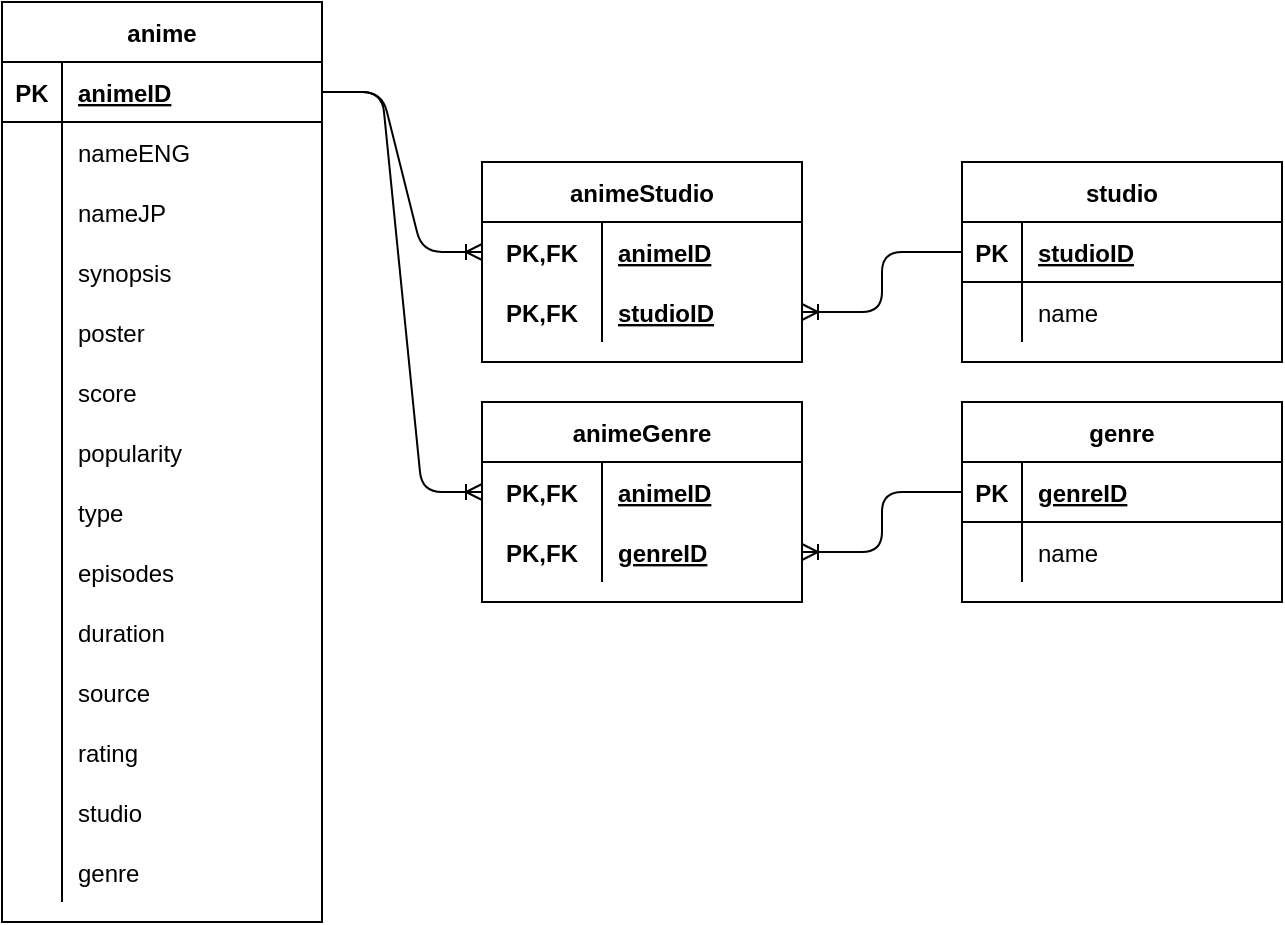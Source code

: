 <mxfile version="13.9.9" type="device"><diagram id="P4kGu4-46C-GnlMZWn4B" name="Page-1"><mxGraphModel dx="766" dy="750" grid="0" gridSize="10" guides="1" tooltips="1" connect="1" arrows="1" fold="1" page="1" pageScale="1" pageWidth="827" pageHeight="1169" math="0" shadow="0"><root><mxCell id="0"/><mxCell id="1" parent="0"/><mxCell id="wpVcJIm8GYOf3B82v7sR-41" value="studio" style="shape=table;startSize=30;container=1;collapsible=1;childLayout=tableLayout;fixedRows=1;rowLines=0;fontStyle=1;align=center;resizeLast=1;" parent="1" vertex="1"><mxGeometry x="520" y="260" width="160" height="100" as="geometry"/></mxCell><mxCell id="wpVcJIm8GYOf3B82v7sR-42" value="" style="shape=partialRectangle;collapsible=0;dropTarget=0;pointerEvents=0;fillColor=none;top=0;left=0;bottom=1;right=0;points=[[0,0.5],[1,0.5]];portConstraint=eastwest;" parent="wpVcJIm8GYOf3B82v7sR-41" vertex="1"><mxGeometry y="30" width="160" height="30" as="geometry"/></mxCell><mxCell id="wpVcJIm8GYOf3B82v7sR-43" value="PK" style="shape=partialRectangle;connectable=0;fillColor=none;top=0;left=0;bottom=0;right=0;fontStyle=1;overflow=hidden;" parent="wpVcJIm8GYOf3B82v7sR-42" vertex="1"><mxGeometry width="30" height="30" as="geometry"/></mxCell><mxCell id="wpVcJIm8GYOf3B82v7sR-44" value="studioID" style="shape=partialRectangle;connectable=0;fillColor=none;top=0;left=0;bottom=0;right=0;align=left;spacingLeft=6;fontStyle=5;overflow=hidden;" parent="wpVcJIm8GYOf3B82v7sR-42" vertex="1"><mxGeometry x="30" width="130" height="30" as="geometry"/></mxCell><mxCell id="wpVcJIm8GYOf3B82v7sR-45" value="" style="shape=partialRectangle;collapsible=0;dropTarget=0;pointerEvents=0;fillColor=none;top=0;left=0;bottom=0;right=0;points=[[0,0.5],[1,0.5]];portConstraint=eastwest;" parent="wpVcJIm8GYOf3B82v7sR-41" vertex="1"><mxGeometry y="60" width="160" height="30" as="geometry"/></mxCell><mxCell id="wpVcJIm8GYOf3B82v7sR-46" value="" style="shape=partialRectangle;connectable=0;fillColor=none;top=0;left=0;bottom=0;right=0;editable=1;overflow=hidden;" parent="wpVcJIm8GYOf3B82v7sR-45" vertex="1"><mxGeometry width="30" height="30" as="geometry"/></mxCell><mxCell id="wpVcJIm8GYOf3B82v7sR-47" value="name" style="shape=partialRectangle;connectable=0;fillColor=none;top=0;left=0;bottom=0;right=0;align=left;spacingLeft=6;overflow=hidden;" parent="wpVcJIm8GYOf3B82v7sR-45" vertex="1"><mxGeometry x="30" width="130" height="30" as="geometry"/></mxCell><mxCell id="wpVcJIm8GYOf3B82v7sR-61" value="animeStudio" style="shape=table;startSize=30;container=1;collapsible=1;childLayout=tableLayout;fixedRows=1;rowLines=0;fontStyle=1;align=center;resizeLast=1;" parent="1" vertex="1"><mxGeometry x="280" y="260" width="160" height="100" as="geometry"/></mxCell><mxCell id="wpVcJIm8GYOf3B82v7sR-62" value="" style="shape=partialRectangle;collapsible=0;dropTarget=0;pointerEvents=0;fillColor=none;top=0;left=0;bottom=0;right=0;points=[[0,0.5],[1,0.5]];portConstraint=eastwest;" parent="wpVcJIm8GYOf3B82v7sR-61" vertex="1"><mxGeometry y="30" width="160" height="30" as="geometry"/></mxCell><mxCell id="wpVcJIm8GYOf3B82v7sR-63" value="PK,FK" style="shape=partialRectangle;connectable=0;fillColor=none;top=0;left=0;bottom=0;right=0;fontStyle=1;overflow=hidden;" parent="wpVcJIm8GYOf3B82v7sR-62" vertex="1"><mxGeometry width="60" height="30" as="geometry"/></mxCell><mxCell id="wpVcJIm8GYOf3B82v7sR-64" value="animeID" style="shape=partialRectangle;connectable=0;fillColor=none;top=0;left=0;bottom=0;right=0;align=left;spacingLeft=6;fontStyle=5;overflow=hidden;" parent="wpVcJIm8GYOf3B82v7sR-62" vertex="1"><mxGeometry x="60" width="100" height="30" as="geometry"/></mxCell><mxCell id="wpVcJIm8GYOf3B82v7sR-65" value="" style="shape=partialRectangle;collapsible=0;dropTarget=0;pointerEvents=0;fillColor=none;top=0;left=0;bottom=1;right=0;points=[[0,0.5],[1,0.5]];portConstraint=eastwest;strokeColor=none;" parent="wpVcJIm8GYOf3B82v7sR-61" vertex="1"><mxGeometry y="60" width="160" height="30" as="geometry"/></mxCell><mxCell id="wpVcJIm8GYOf3B82v7sR-66" value="PK,FK" style="shape=partialRectangle;connectable=0;fillColor=none;top=0;left=0;bottom=0;right=0;fontStyle=1;overflow=hidden;" parent="wpVcJIm8GYOf3B82v7sR-65" vertex="1"><mxGeometry width="60" height="30" as="geometry"/></mxCell><mxCell id="wpVcJIm8GYOf3B82v7sR-67" value="studioID" style="shape=partialRectangle;connectable=0;fillColor=none;top=0;left=0;bottom=0;right=0;align=left;spacingLeft=6;fontStyle=5;overflow=hidden;" parent="wpVcJIm8GYOf3B82v7sR-65" vertex="1"><mxGeometry x="60" width="100" height="30" as="geometry"/></mxCell><mxCell id="wpVcJIm8GYOf3B82v7sR-54" value="genre" style="shape=table;startSize=30;container=1;collapsible=1;childLayout=tableLayout;fixedRows=1;rowLines=0;fontStyle=1;align=center;resizeLast=1;" parent="1" vertex="1"><mxGeometry x="520" y="380" width="160" height="100" as="geometry"/></mxCell><mxCell id="wpVcJIm8GYOf3B82v7sR-55" value="" style="shape=partialRectangle;collapsible=0;dropTarget=0;pointerEvents=0;fillColor=none;top=0;left=0;bottom=1;right=0;points=[[0,0.5],[1,0.5]];portConstraint=eastwest;" parent="wpVcJIm8GYOf3B82v7sR-54" vertex="1"><mxGeometry y="30" width="160" height="30" as="geometry"/></mxCell><mxCell id="wpVcJIm8GYOf3B82v7sR-56" value="PK" style="shape=partialRectangle;connectable=0;fillColor=none;top=0;left=0;bottom=0;right=0;fontStyle=1;overflow=hidden;" parent="wpVcJIm8GYOf3B82v7sR-55" vertex="1"><mxGeometry width="30" height="30" as="geometry"/></mxCell><mxCell id="wpVcJIm8GYOf3B82v7sR-57" value="genreID" style="shape=partialRectangle;connectable=0;fillColor=none;top=0;left=0;bottom=0;right=0;align=left;spacingLeft=6;fontStyle=5;overflow=hidden;" parent="wpVcJIm8GYOf3B82v7sR-55" vertex="1"><mxGeometry x="30" width="130" height="30" as="geometry"/></mxCell><mxCell id="wpVcJIm8GYOf3B82v7sR-58" value="" style="shape=partialRectangle;collapsible=0;dropTarget=0;pointerEvents=0;fillColor=none;top=0;left=0;bottom=0;right=0;points=[[0,0.5],[1,0.5]];portConstraint=eastwest;" parent="wpVcJIm8GYOf3B82v7sR-54" vertex="1"><mxGeometry y="60" width="160" height="30" as="geometry"/></mxCell><mxCell id="wpVcJIm8GYOf3B82v7sR-59" value="" style="shape=partialRectangle;connectable=0;fillColor=none;top=0;left=0;bottom=0;right=0;editable=1;overflow=hidden;" parent="wpVcJIm8GYOf3B82v7sR-58" vertex="1"><mxGeometry width="30" height="30" as="geometry"/></mxCell><mxCell id="wpVcJIm8GYOf3B82v7sR-60" value="name" style="shape=partialRectangle;connectable=0;fillColor=none;top=0;left=0;bottom=0;right=0;align=left;spacingLeft=6;overflow=hidden;" parent="wpVcJIm8GYOf3B82v7sR-58" vertex="1"><mxGeometry x="30" width="130" height="30" as="geometry"/></mxCell><mxCell id="wpVcJIm8GYOf3B82v7sR-74" value="animeGenre" style="shape=table;startSize=30;container=1;collapsible=1;childLayout=tableLayout;fixedRows=1;rowLines=0;fontStyle=1;align=center;resizeLast=1;swimlaneFillColor=none;fillColor=none;" parent="1" vertex="1"><mxGeometry x="280" y="380" width="160" height="100" as="geometry"/></mxCell><mxCell id="wpVcJIm8GYOf3B82v7sR-75" value="" style="shape=partialRectangle;collapsible=0;dropTarget=0;pointerEvents=0;fillColor=none;top=0;left=0;bottom=0;right=0;points=[[0,0.5],[1,0.5]];portConstraint=eastwest;" parent="wpVcJIm8GYOf3B82v7sR-74" vertex="1"><mxGeometry y="30" width="160" height="30" as="geometry"/></mxCell><mxCell id="wpVcJIm8GYOf3B82v7sR-76" value="PK,FK" style="shape=partialRectangle;connectable=0;fillColor=none;top=0;left=0;bottom=0;right=0;fontStyle=1;overflow=hidden;" parent="wpVcJIm8GYOf3B82v7sR-75" vertex="1"><mxGeometry width="60" height="30" as="geometry"/></mxCell><mxCell id="wpVcJIm8GYOf3B82v7sR-77" value="animeID" style="shape=partialRectangle;connectable=0;fillColor=none;top=0;left=0;bottom=0;right=0;align=left;spacingLeft=6;fontStyle=5;overflow=hidden;" parent="wpVcJIm8GYOf3B82v7sR-75" vertex="1"><mxGeometry x="60" width="100" height="30" as="geometry"/></mxCell><mxCell id="wpVcJIm8GYOf3B82v7sR-78" value="" style="shape=partialRectangle;collapsible=0;dropTarget=0;pointerEvents=0;fillColor=none;top=0;left=0;bottom=1;right=0;points=[[0,0.5],[1,0.5]];portConstraint=eastwest;strokeColor=none;" parent="wpVcJIm8GYOf3B82v7sR-74" vertex="1"><mxGeometry y="60" width="160" height="30" as="geometry"/></mxCell><mxCell id="wpVcJIm8GYOf3B82v7sR-79" value="PK,FK" style="shape=partialRectangle;connectable=0;fillColor=none;top=0;left=0;bottom=0;right=0;fontStyle=1;overflow=hidden;" parent="wpVcJIm8GYOf3B82v7sR-78" vertex="1"><mxGeometry width="60" height="30" as="geometry"/></mxCell><mxCell id="wpVcJIm8GYOf3B82v7sR-80" value="genreID" style="shape=partialRectangle;connectable=0;top=0;left=0;bottom=0;right=0;align=left;spacingLeft=6;fontStyle=5;overflow=hidden;strokeWidth=1;fillColor=none;" parent="wpVcJIm8GYOf3B82v7sR-78" vertex="1"><mxGeometry x="60" width="100" height="30" as="geometry"/></mxCell><mxCell id="wpVcJIm8GYOf3B82v7sR-1" value="anime" style="shape=table;startSize=30;container=1;collapsible=1;childLayout=tableLayout;fixedRows=1;rowLines=0;fontStyle=1;align=center;resizeLast=1;" parent="1" vertex="1"><mxGeometry x="40" y="180" width="160" height="460" as="geometry"/></mxCell><mxCell id="wpVcJIm8GYOf3B82v7sR-2" value="" style="shape=partialRectangle;collapsible=0;dropTarget=0;pointerEvents=0;fillColor=none;top=0;left=0;bottom=1;right=0;points=[[0,0.5],[1,0.5]];portConstraint=eastwest;" parent="wpVcJIm8GYOf3B82v7sR-1" vertex="1"><mxGeometry y="30" width="160" height="30" as="geometry"/></mxCell><mxCell id="wpVcJIm8GYOf3B82v7sR-3" value="PK" style="shape=partialRectangle;connectable=0;fillColor=none;top=0;left=0;bottom=0;right=0;fontStyle=1;overflow=hidden;" parent="wpVcJIm8GYOf3B82v7sR-2" vertex="1"><mxGeometry width="30" height="30" as="geometry"/></mxCell><mxCell id="wpVcJIm8GYOf3B82v7sR-4" value="animeID" style="shape=partialRectangle;connectable=0;fillColor=none;top=0;left=0;bottom=0;right=0;align=left;spacingLeft=6;fontStyle=5;overflow=hidden;" parent="wpVcJIm8GYOf3B82v7sR-2" vertex="1"><mxGeometry x="30" width="130" height="30" as="geometry"/></mxCell><mxCell id="wpVcJIm8GYOf3B82v7sR-5" value="" style="shape=partialRectangle;collapsible=0;dropTarget=0;pointerEvents=0;fillColor=none;top=0;left=0;bottom=0;right=0;points=[[0,0.5],[1,0.5]];portConstraint=eastwest;" parent="wpVcJIm8GYOf3B82v7sR-1" vertex="1"><mxGeometry y="60" width="160" height="30" as="geometry"/></mxCell><mxCell id="wpVcJIm8GYOf3B82v7sR-6" value="" style="shape=partialRectangle;connectable=0;fillColor=none;top=0;left=0;bottom=0;right=0;editable=1;overflow=hidden;" parent="wpVcJIm8GYOf3B82v7sR-5" vertex="1"><mxGeometry width="30" height="30" as="geometry"/></mxCell><mxCell id="wpVcJIm8GYOf3B82v7sR-7" value="nameENG" style="shape=partialRectangle;connectable=0;fillColor=none;top=0;left=0;bottom=0;right=0;align=left;spacingLeft=6;overflow=hidden;" parent="wpVcJIm8GYOf3B82v7sR-5" vertex="1"><mxGeometry x="30" width="130" height="30" as="geometry"/></mxCell><mxCell id="wpVcJIm8GYOf3B82v7sR-8" value="" style="shape=partialRectangle;collapsible=0;dropTarget=0;pointerEvents=0;fillColor=none;top=0;left=0;bottom=0;right=0;points=[[0,0.5],[1,0.5]];portConstraint=eastwest;" parent="wpVcJIm8GYOf3B82v7sR-1" vertex="1"><mxGeometry y="90" width="160" height="30" as="geometry"/></mxCell><mxCell id="wpVcJIm8GYOf3B82v7sR-9" value="" style="shape=partialRectangle;connectable=0;fillColor=none;top=0;left=0;bottom=0;right=0;editable=1;overflow=hidden;" parent="wpVcJIm8GYOf3B82v7sR-8" vertex="1"><mxGeometry width="30" height="30" as="geometry"/></mxCell><mxCell id="wpVcJIm8GYOf3B82v7sR-10" value="nameJP" style="shape=partialRectangle;connectable=0;fillColor=none;top=0;left=0;bottom=0;right=0;align=left;spacingLeft=6;overflow=hidden;" parent="wpVcJIm8GYOf3B82v7sR-8" vertex="1"><mxGeometry x="30" width="130" height="30" as="geometry"/></mxCell><mxCell id="wpVcJIm8GYOf3B82v7sR-11" value="" style="shape=partialRectangle;collapsible=0;dropTarget=0;pointerEvents=0;fillColor=none;top=0;left=0;bottom=0;right=0;points=[[0,0.5],[1,0.5]];portConstraint=eastwest;" parent="wpVcJIm8GYOf3B82v7sR-1" vertex="1"><mxGeometry y="120" width="160" height="30" as="geometry"/></mxCell><mxCell id="wpVcJIm8GYOf3B82v7sR-12" value="" style="shape=partialRectangle;connectable=0;fillColor=none;top=0;left=0;bottom=0;right=0;editable=1;overflow=hidden;" parent="wpVcJIm8GYOf3B82v7sR-11" vertex="1"><mxGeometry width="30" height="30" as="geometry"/></mxCell><mxCell id="wpVcJIm8GYOf3B82v7sR-13" value="synopsis" style="shape=partialRectangle;connectable=0;fillColor=none;top=0;left=0;bottom=0;right=0;align=left;spacingLeft=6;overflow=hidden;" parent="wpVcJIm8GYOf3B82v7sR-11" vertex="1"><mxGeometry x="30" width="130" height="30" as="geometry"/></mxCell><mxCell id="wpVcJIm8GYOf3B82v7sR-14" style="shape=partialRectangle;collapsible=0;dropTarget=0;pointerEvents=0;fillColor=none;top=0;left=0;bottom=0;right=0;points=[[0,0.5],[1,0.5]];portConstraint=eastwest;" parent="wpVcJIm8GYOf3B82v7sR-1" vertex="1"><mxGeometry y="150" width="160" height="30" as="geometry"/></mxCell><mxCell id="wpVcJIm8GYOf3B82v7sR-15" style="shape=partialRectangle;connectable=0;fillColor=none;top=0;left=0;bottom=0;right=0;editable=1;overflow=hidden;" parent="wpVcJIm8GYOf3B82v7sR-14" vertex="1"><mxGeometry width="30" height="30" as="geometry"/></mxCell><mxCell id="wpVcJIm8GYOf3B82v7sR-16" value="poster" style="shape=partialRectangle;connectable=0;fillColor=none;top=0;left=0;bottom=0;right=0;align=left;spacingLeft=6;overflow=hidden;" parent="wpVcJIm8GYOf3B82v7sR-14" vertex="1"><mxGeometry x="30" width="130" height="30" as="geometry"/></mxCell><mxCell id="wpVcJIm8GYOf3B82v7sR-17" style="shape=partialRectangle;collapsible=0;dropTarget=0;pointerEvents=0;fillColor=none;top=0;left=0;bottom=0;right=0;points=[[0,0.5],[1,0.5]];portConstraint=eastwest;" parent="wpVcJIm8GYOf3B82v7sR-1" vertex="1"><mxGeometry y="180" width="160" height="30" as="geometry"/></mxCell><mxCell id="wpVcJIm8GYOf3B82v7sR-18" style="shape=partialRectangle;connectable=0;fillColor=none;top=0;left=0;bottom=0;right=0;editable=1;overflow=hidden;" parent="wpVcJIm8GYOf3B82v7sR-17" vertex="1"><mxGeometry width="30" height="30" as="geometry"/></mxCell><mxCell id="wpVcJIm8GYOf3B82v7sR-19" value="score" style="shape=partialRectangle;connectable=0;fillColor=none;top=0;left=0;bottom=0;right=0;align=left;spacingLeft=6;overflow=hidden;" parent="wpVcJIm8GYOf3B82v7sR-17" vertex="1"><mxGeometry x="30" width="130" height="30" as="geometry"/></mxCell><mxCell id="wpVcJIm8GYOf3B82v7sR-20" style="shape=partialRectangle;collapsible=0;dropTarget=0;pointerEvents=0;fillColor=none;top=0;left=0;bottom=0;right=0;points=[[0,0.5],[1,0.5]];portConstraint=eastwest;" parent="wpVcJIm8GYOf3B82v7sR-1" vertex="1"><mxGeometry y="210" width="160" height="30" as="geometry"/></mxCell><mxCell id="wpVcJIm8GYOf3B82v7sR-21" style="shape=partialRectangle;connectable=0;fillColor=none;top=0;left=0;bottom=0;right=0;editable=1;overflow=hidden;" parent="wpVcJIm8GYOf3B82v7sR-20" vertex="1"><mxGeometry width="30" height="30" as="geometry"/></mxCell><mxCell id="wpVcJIm8GYOf3B82v7sR-22" value="popularity" style="shape=partialRectangle;connectable=0;fillColor=none;top=0;left=0;bottom=0;right=0;align=left;spacingLeft=6;overflow=hidden;" parent="wpVcJIm8GYOf3B82v7sR-20" vertex="1"><mxGeometry x="30" width="130" height="30" as="geometry"/></mxCell><mxCell id="wpVcJIm8GYOf3B82v7sR-35" style="shape=partialRectangle;collapsible=0;dropTarget=0;pointerEvents=0;fillColor=none;top=0;left=0;bottom=0;right=0;points=[[0,0.5],[1,0.5]];portConstraint=eastwest;" parent="wpVcJIm8GYOf3B82v7sR-1" vertex="1"><mxGeometry y="240" width="160" height="30" as="geometry"/></mxCell><mxCell id="wpVcJIm8GYOf3B82v7sR-36" style="shape=partialRectangle;connectable=0;fillColor=none;top=0;left=0;bottom=0;right=0;editable=1;overflow=hidden;" parent="wpVcJIm8GYOf3B82v7sR-35" vertex="1"><mxGeometry width="30" height="30" as="geometry"/></mxCell><mxCell id="wpVcJIm8GYOf3B82v7sR-37" value="type" style="shape=partialRectangle;connectable=0;fillColor=none;top=0;left=0;bottom=0;right=0;align=left;spacingLeft=6;overflow=hidden;" parent="wpVcJIm8GYOf3B82v7sR-35" vertex="1"><mxGeometry x="30" width="130" height="30" as="geometry"/></mxCell><mxCell id="wpVcJIm8GYOf3B82v7sR-23" style="shape=partialRectangle;collapsible=0;dropTarget=0;pointerEvents=0;fillColor=none;top=0;left=0;bottom=0;right=0;points=[[0,0.5],[1,0.5]];portConstraint=eastwest;" parent="wpVcJIm8GYOf3B82v7sR-1" vertex="1"><mxGeometry y="270" width="160" height="30" as="geometry"/></mxCell><mxCell id="wpVcJIm8GYOf3B82v7sR-24" style="shape=partialRectangle;connectable=0;fillColor=none;top=0;left=0;bottom=0;right=0;editable=1;overflow=hidden;" parent="wpVcJIm8GYOf3B82v7sR-23" vertex="1"><mxGeometry width="30" height="30" as="geometry"/></mxCell><mxCell id="wpVcJIm8GYOf3B82v7sR-25" value="episodes" style="shape=partialRectangle;connectable=0;fillColor=none;top=0;left=0;bottom=0;right=0;align=left;spacingLeft=6;overflow=hidden;" parent="wpVcJIm8GYOf3B82v7sR-23" vertex="1"><mxGeometry x="30" width="130" height="30" as="geometry"/></mxCell><mxCell id="wpVcJIm8GYOf3B82v7sR-26" style="shape=partialRectangle;collapsible=0;dropTarget=0;pointerEvents=0;fillColor=none;top=0;left=0;bottom=0;right=0;points=[[0,0.5],[1,0.5]];portConstraint=eastwest;" parent="wpVcJIm8GYOf3B82v7sR-1" vertex="1"><mxGeometry y="300" width="160" height="30" as="geometry"/></mxCell><mxCell id="wpVcJIm8GYOf3B82v7sR-27" style="shape=partialRectangle;connectable=0;fillColor=none;top=0;left=0;bottom=0;right=0;editable=1;overflow=hidden;" parent="wpVcJIm8GYOf3B82v7sR-26" vertex="1"><mxGeometry width="30" height="30" as="geometry"/></mxCell><mxCell id="wpVcJIm8GYOf3B82v7sR-28" value="duration" style="shape=partialRectangle;connectable=0;fillColor=none;top=0;left=0;bottom=0;right=0;align=left;spacingLeft=6;overflow=hidden;" parent="wpVcJIm8GYOf3B82v7sR-26" vertex="1"><mxGeometry x="30" width="130" height="30" as="geometry"/></mxCell><mxCell id="wpVcJIm8GYOf3B82v7sR-29" style="shape=partialRectangle;collapsible=0;dropTarget=0;pointerEvents=0;fillColor=none;top=0;left=0;bottom=0;right=0;points=[[0,0.5],[1,0.5]];portConstraint=eastwest;" parent="wpVcJIm8GYOf3B82v7sR-1" vertex="1"><mxGeometry y="330" width="160" height="30" as="geometry"/></mxCell><mxCell id="wpVcJIm8GYOf3B82v7sR-30" style="shape=partialRectangle;connectable=0;fillColor=none;top=0;left=0;bottom=0;right=0;editable=1;overflow=hidden;" parent="wpVcJIm8GYOf3B82v7sR-29" vertex="1"><mxGeometry width="30" height="30" as="geometry"/></mxCell><mxCell id="wpVcJIm8GYOf3B82v7sR-31" value="source" style="shape=partialRectangle;connectable=0;fillColor=none;top=0;left=0;bottom=0;right=0;align=left;spacingLeft=6;overflow=hidden;" parent="wpVcJIm8GYOf3B82v7sR-29" vertex="1"><mxGeometry x="30" width="130" height="30" as="geometry"/></mxCell><mxCell id="yWoZmvDvLGO-TcgUKqQk-1" style="shape=partialRectangle;collapsible=0;dropTarget=0;pointerEvents=0;fillColor=none;top=0;left=0;bottom=0;right=0;points=[[0,0.5],[1,0.5]];portConstraint=eastwest;" parent="wpVcJIm8GYOf3B82v7sR-1" vertex="1"><mxGeometry y="360" width="160" height="30" as="geometry"/></mxCell><mxCell id="yWoZmvDvLGO-TcgUKqQk-2" style="shape=partialRectangle;connectable=0;fillColor=none;top=0;left=0;bottom=0;right=0;editable=1;overflow=hidden;" parent="yWoZmvDvLGO-TcgUKqQk-1" vertex="1"><mxGeometry width="30" height="30" as="geometry"/></mxCell><mxCell id="yWoZmvDvLGO-TcgUKqQk-3" value="rating" style="shape=partialRectangle;connectable=0;fillColor=none;top=0;left=0;bottom=0;right=0;align=left;spacingLeft=6;overflow=hidden;" parent="yWoZmvDvLGO-TcgUKqQk-1" vertex="1"><mxGeometry x="30" width="130" height="30" as="geometry"/></mxCell><mxCell id="yWoZmvDvLGO-TcgUKqQk-7" style="shape=partialRectangle;collapsible=0;dropTarget=0;pointerEvents=0;fillColor=none;top=0;left=0;bottom=0;right=0;points=[[0,0.5],[1,0.5]];portConstraint=eastwest;" parent="wpVcJIm8GYOf3B82v7sR-1" vertex="1"><mxGeometry y="390" width="160" height="30" as="geometry"/></mxCell><mxCell id="yWoZmvDvLGO-TcgUKqQk-8" style="shape=partialRectangle;connectable=0;fillColor=none;top=0;left=0;bottom=0;right=0;editable=1;overflow=hidden;" parent="yWoZmvDvLGO-TcgUKqQk-7" vertex="1"><mxGeometry width="30" height="30" as="geometry"/></mxCell><mxCell id="yWoZmvDvLGO-TcgUKqQk-9" value="studio" style="shape=partialRectangle;connectable=0;fillColor=none;top=0;left=0;bottom=0;right=0;align=left;spacingLeft=6;overflow=hidden;" parent="yWoZmvDvLGO-TcgUKqQk-7" vertex="1"><mxGeometry x="30" width="130" height="30" as="geometry"/></mxCell><mxCell id="yWoZmvDvLGO-TcgUKqQk-4" style="shape=partialRectangle;collapsible=0;dropTarget=0;pointerEvents=0;fillColor=none;top=0;left=0;bottom=0;right=0;points=[[0,0.5],[1,0.5]];portConstraint=eastwest;" parent="wpVcJIm8GYOf3B82v7sR-1" vertex="1"><mxGeometry y="420" width="160" height="30" as="geometry"/></mxCell><mxCell id="yWoZmvDvLGO-TcgUKqQk-5" style="shape=partialRectangle;connectable=0;fillColor=none;top=0;left=0;bottom=0;right=0;editable=1;overflow=hidden;" parent="yWoZmvDvLGO-TcgUKqQk-4" vertex="1"><mxGeometry width="30" height="30" as="geometry"/></mxCell><mxCell id="yWoZmvDvLGO-TcgUKqQk-6" value="genre" style="shape=partialRectangle;connectable=0;fillColor=none;top=0;left=0;bottom=0;right=0;align=left;spacingLeft=6;overflow=hidden;" parent="yWoZmvDvLGO-TcgUKqQk-4" vertex="1"><mxGeometry x="30" width="130" height="30" as="geometry"/></mxCell><mxCell id="wpVcJIm8GYOf3B82v7sR-137" value="" style="edgeStyle=entityRelationEdgeStyle;fontSize=12;html=1;endArrow=ERoneToMany;exitX=1;exitY=0.5;exitDx=0;exitDy=0;entryX=0;entryY=0.5;entryDx=0;entryDy=0;" parent="1" source="wpVcJIm8GYOf3B82v7sR-2" target="wpVcJIm8GYOf3B82v7sR-75" edge="1"><mxGeometry width="100" height="100" relative="1" as="geometry"><mxPoint x="210" y="230" as="sourcePoint"/><mxPoint x="310" y="130" as="targetPoint"/></mxGeometry></mxCell><mxCell id="wpVcJIm8GYOf3B82v7sR-140" value="" style="edgeStyle=entityRelationEdgeStyle;fontSize=12;html=1;endArrow=ERoneToMany;exitX=1;exitY=0.5;exitDx=0;exitDy=0;entryX=0;entryY=0.5;entryDx=0;entryDy=0;" parent="1" source="wpVcJIm8GYOf3B82v7sR-2" target="wpVcJIm8GYOf3B82v7sR-62" edge="1"><mxGeometry width="100" height="100" relative="1" as="geometry"><mxPoint x="190" y="200" as="sourcePoint"/><mxPoint x="270" y="245" as="targetPoint"/></mxGeometry></mxCell><mxCell id="wcrQiYbJtA8kbcShWUSA-1" value="" style="edgeStyle=elbowEdgeStyle;fontSize=12;html=1;endArrow=ERoneToMany;sketch=0;jumpStyle=none;exitX=0;exitY=0.5;exitDx=0;exitDy=0;entryX=1;entryY=0.5;entryDx=0;entryDy=0;" parent="1" source="wpVcJIm8GYOf3B82v7sR-42" target="wpVcJIm8GYOf3B82v7sR-65" edge="1"><mxGeometry width="100" height="100" relative="1" as="geometry"><mxPoint x="480" y="340" as="sourcePoint"/><mxPoint x="500" y="350" as="targetPoint"/><Array as="points"><mxPoint x="480" y="320"/></Array></mxGeometry></mxCell><mxCell id="wcrQiYbJtA8kbcShWUSA-2" value="" style="edgeStyle=elbowEdgeStyle;fontSize=12;html=1;endArrow=ERoneToMany;sketch=0;jumpStyle=none;exitX=0;exitY=0.5;exitDx=0;exitDy=0;entryX=1;entryY=0.5;entryDx=0;entryDy=0;" parent="1" source="wpVcJIm8GYOf3B82v7sR-55" target="wpVcJIm8GYOf3B82v7sR-78" edge="1"><mxGeometry width="100" height="100" relative="1" as="geometry"><mxPoint x="520" y="430" as="sourcePoint"/><mxPoint x="440" y="460" as="targetPoint"/><Array as="points"><mxPoint x="480" y="445"/></Array></mxGeometry></mxCell></root></mxGraphModel></diagram></mxfile>